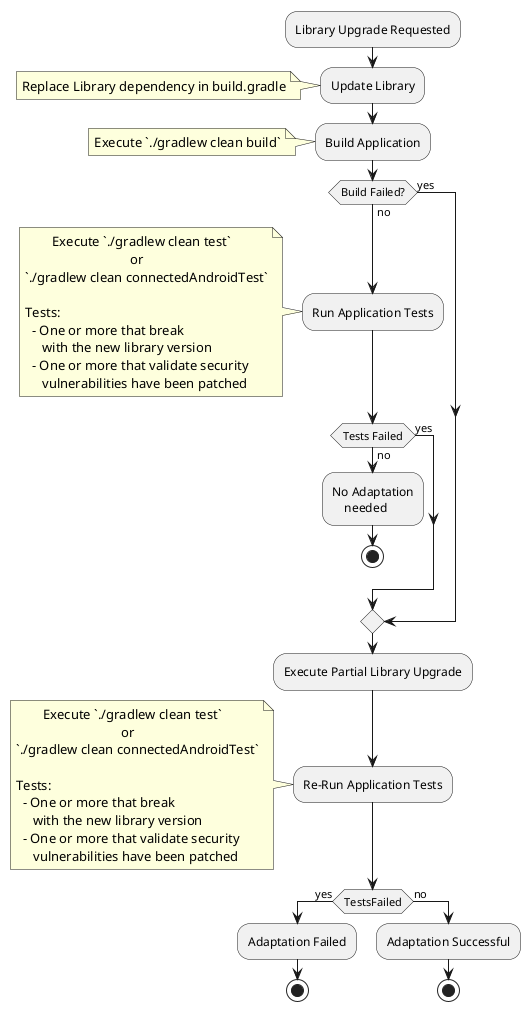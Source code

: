 @startuml

:Library Upgrade Requested;

:Update Library;
note left
Replace Library dependency in build.gradle
end note

:Build Application;
note left
Execute `./gradlew clean build`
end note
if (Build Failed?) then (no)
    :Run Application Tests;
    note left
            Execute `./gradlew clean test`
                                   or
    `./gradlew clean connectedAndroidTest`
    
    Tests:
      - One or more that break
         with the new library version
      - One or more that validate security
         vulnerabilities have been patched
    end note
    
    if (Tests Failed) then (no)
        :No Adaptation
            needed;
        stop
    
    else (yes)
    
    endif

else (yes)
endif

:Execute Partial Library Upgrade;

:Re-Run Application Tests;
    note left
            Execute `./gradlew clean test`
                                   or
    `./gradlew clean connectedAndroidTest`
    
    Tests:
      - One or more that break
         with the new library version
      - One or more that validate security
         vulnerabilities have been patched
    end note
if (TestsFailed) then (yes)
    :Adaptation Failed;
    stop
else (no)
    :Adaptation Successful;

stop

@enduml